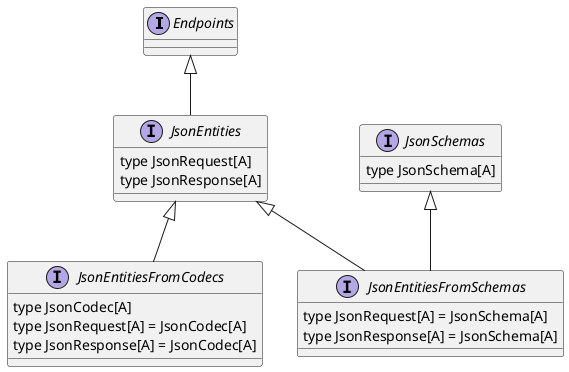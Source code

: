 @startuml
interface Endpoints
interface JsonEntities {
  type JsonRequest[A]
  type JsonResponse[A]
}
interface JsonSchemas {
  type JsonSchema[A]
}
interface JsonEntitiesFromCodecs {
  type JsonCodec[A]
  type JsonRequest[A] = JsonCodec[A]
  type JsonResponse[A] = JsonCodec[A]
}
interface JsonEntitiesFromSchemas {
  type JsonRequest[A] = JsonSchema[A]
  type JsonResponse[A] = JsonSchema[A]
}
Endpoints <|-- JsonEntities
JsonEntities <|-- JsonEntitiesFromSchemas
JsonSchemas <|-- JsonEntitiesFromSchemas
JsonEntities <|-- JsonEntitiesFromCodecs
@enduml